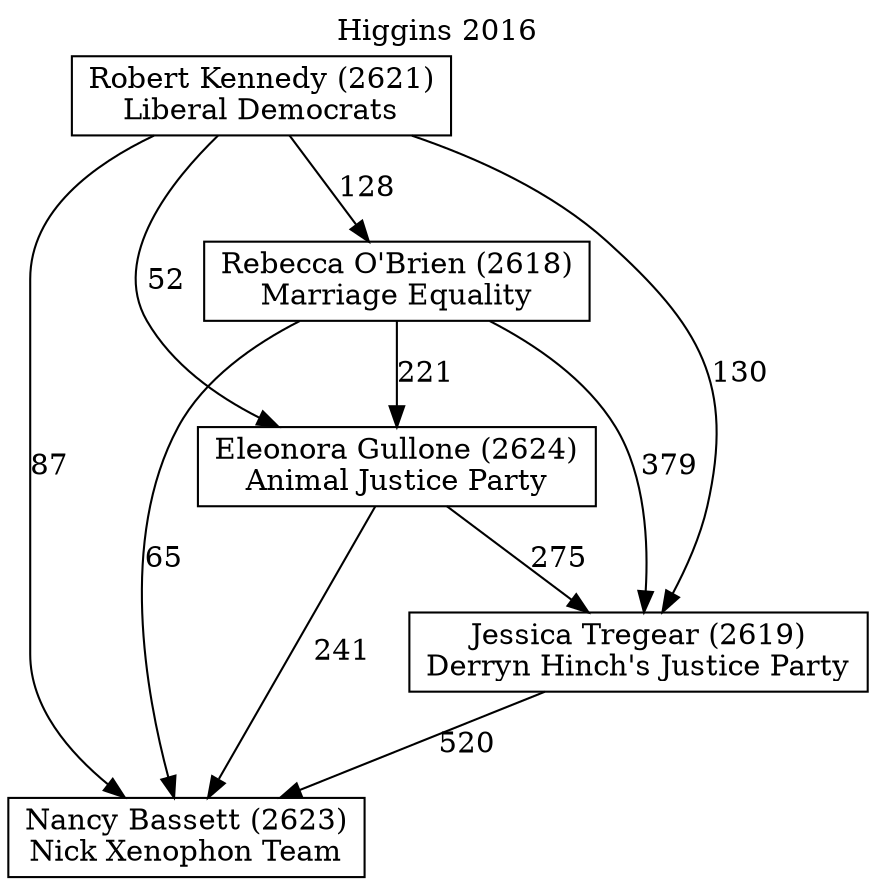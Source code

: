 // House preference flow
digraph "Nancy Bassett (2623)_Higgins_2016" {
	graph [label="Higgins 2016" labelloc=t mclimit=10]
	node [shape=box]
	"Nancy Bassett (2623)" [label="Nancy Bassett (2623)
Nick Xenophon Team"]
	"Rebecca O'Brien (2618)" [label="Rebecca O'Brien (2618)
Marriage Equality"]
	"Robert Kennedy (2621)" [label="Robert Kennedy (2621)
Liberal Democrats"]
	"Jessica Tregear (2619)" [label="Jessica Tregear (2619)
Derryn Hinch's Justice Party"]
	"Eleonora Gullone (2624)" [label="Eleonora Gullone (2624)
Animal Justice Party"]
	"Rebecca O'Brien (2618)" -> "Eleonora Gullone (2624)" [label=221]
	"Jessica Tregear (2619)" -> "Nancy Bassett (2623)" [label=520]
	"Rebecca O'Brien (2618)" -> "Jessica Tregear (2619)" [label=379]
	"Robert Kennedy (2621)" -> "Rebecca O'Brien (2618)" [label=128]
	"Rebecca O'Brien (2618)" -> "Nancy Bassett (2623)" [label=65]
	"Robert Kennedy (2621)" -> "Nancy Bassett (2623)" [label=87]
	"Robert Kennedy (2621)" -> "Jessica Tregear (2619)" [label=130]
	"Robert Kennedy (2621)" -> "Eleonora Gullone (2624)" [label=52]
	"Eleonora Gullone (2624)" -> "Jessica Tregear (2619)" [label=275]
	"Eleonora Gullone (2624)" -> "Nancy Bassett (2623)" [label=241]
}
